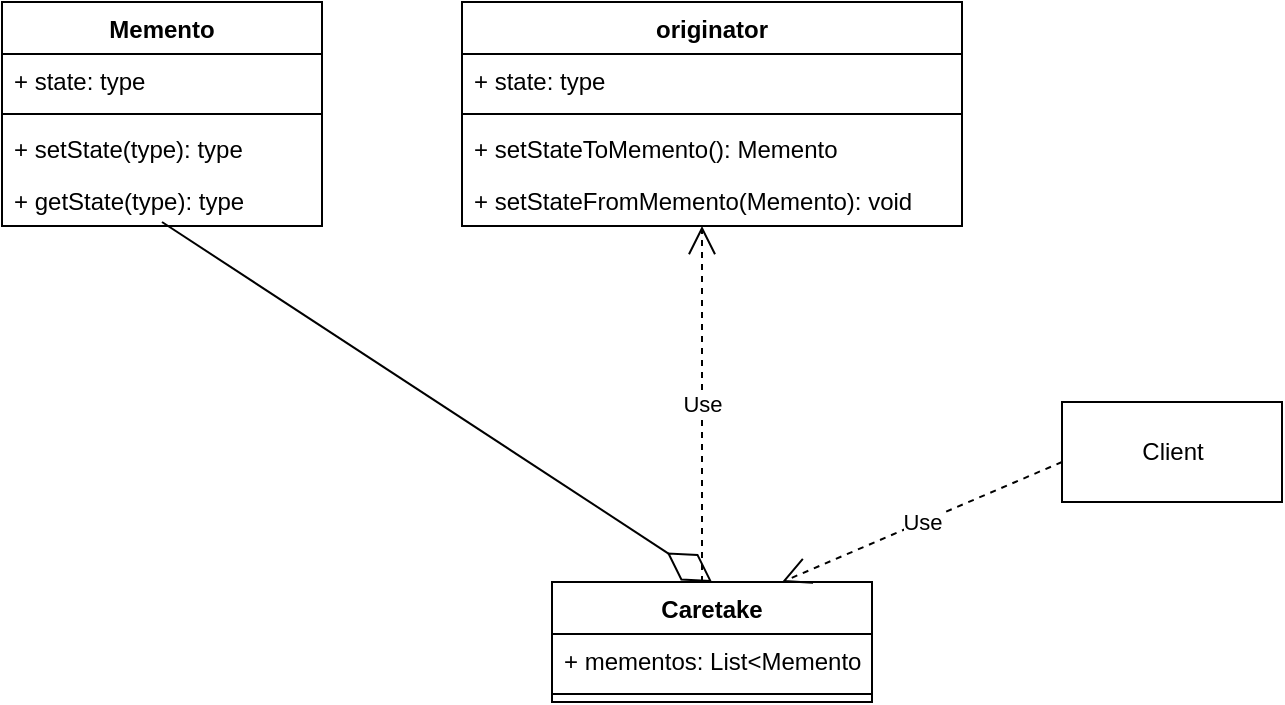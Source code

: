 <mxfile version="15.3.3" type="device"><diagram id="C5RBs43oDa-KdzZeNtuy" name="Page-1"><mxGraphModel dx="1422" dy="762" grid="1" gridSize="10" guides="1" tooltips="1" connect="1" arrows="1" fold="1" page="1" pageScale="1" pageWidth="827" pageHeight="1169" math="0" shadow="0"><root><mxCell id="WIyWlLk6GJQsqaUBKTNV-0"/><mxCell id="WIyWlLk6GJQsqaUBKTNV-1" parent="WIyWlLk6GJQsqaUBKTNV-0"/><mxCell id="VEW64y8Rt3P63UjU0TlR-0" value="Memento" style="swimlane;fontStyle=1;align=center;verticalAlign=top;childLayout=stackLayout;horizontal=1;startSize=26;horizontalStack=0;resizeParent=1;resizeParentMax=0;resizeLast=0;collapsible=1;marginBottom=0;hachureGap=4;pointerEvents=0;" vertex="1" parent="WIyWlLk6GJQsqaUBKTNV-1"><mxGeometry x="130" y="150" width="160" height="112" as="geometry"/></mxCell><mxCell id="VEW64y8Rt3P63UjU0TlR-1" value="+ state: type" style="text;strokeColor=none;fillColor=none;align=left;verticalAlign=top;spacingLeft=4;spacingRight=4;overflow=hidden;rotatable=0;points=[[0,0.5],[1,0.5]];portConstraint=eastwest;" vertex="1" parent="VEW64y8Rt3P63UjU0TlR-0"><mxGeometry y="26" width="160" height="26" as="geometry"/></mxCell><mxCell id="VEW64y8Rt3P63UjU0TlR-2" value="" style="line;strokeWidth=1;fillColor=none;align=left;verticalAlign=middle;spacingTop=-1;spacingLeft=3;spacingRight=3;rotatable=0;labelPosition=right;points=[];portConstraint=eastwest;" vertex="1" parent="VEW64y8Rt3P63UjU0TlR-0"><mxGeometry y="52" width="160" height="8" as="geometry"/></mxCell><mxCell id="VEW64y8Rt3P63UjU0TlR-3" value="+ setState(type): type" style="text;strokeColor=none;fillColor=none;align=left;verticalAlign=top;spacingLeft=4;spacingRight=4;overflow=hidden;rotatable=0;points=[[0,0.5],[1,0.5]];portConstraint=eastwest;" vertex="1" parent="VEW64y8Rt3P63UjU0TlR-0"><mxGeometry y="60" width="160" height="26" as="geometry"/></mxCell><mxCell id="VEW64y8Rt3P63UjU0TlR-4" value="+ getState(type): type" style="text;strokeColor=none;fillColor=none;align=left;verticalAlign=top;spacingLeft=4;spacingRight=4;overflow=hidden;rotatable=0;points=[[0,0.5],[1,0.5]];portConstraint=eastwest;" vertex="1" parent="VEW64y8Rt3P63UjU0TlR-0"><mxGeometry y="86" width="160" height="26" as="geometry"/></mxCell><mxCell id="VEW64y8Rt3P63UjU0TlR-15" value="" style="endArrow=diamondThin;endFill=0;endSize=24;html=1;sourcePerimeterSpacing=8;targetPerimeterSpacing=8;entryX=0.5;entryY=0;entryDx=0;entryDy=0;" edge="1" parent="VEW64y8Rt3P63UjU0TlR-0" target="VEW64y8Rt3P63UjU0TlR-10"><mxGeometry width="160" relative="1" as="geometry"><mxPoint x="80" y="110" as="sourcePoint"/><mxPoint x="240" y="110" as="targetPoint"/></mxGeometry></mxCell><mxCell id="VEW64y8Rt3P63UjU0TlR-5" value="originator" style="swimlane;fontStyle=1;align=center;verticalAlign=top;childLayout=stackLayout;horizontal=1;startSize=26;horizontalStack=0;resizeParent=1;resizeParentMax=0;resizeLast=0;collapsible=1;marginBottom=0;hachureGap=4;pointerEvents=0;" vertex="1" parent="WIyWlLk6GJQsqaUBKTNV-1"><mxGeometry x="360" y="150" width="250" height="112" as="geometry"/></mxCell><mxCell id="VEW64y8Rt3P63UjU0TlR-6" value="+ state: type" style="text;strokeColor=none;fillColor=none;align=left;verticalAlign=top;spacingLeft=4;spacingRight=4;overflow=hidden;rotatable=0;points=[[0,0.5],[1,0.5]];portConstraint=eastwest;" vertex="1" parent="VEW64y8Rt3P63UjU0TlR-5"><mxGeometry y="26" width="250" height="26" as="geometry"/></mxCell><mxCell id="VEW64y8Rt3P63UjU0TlR-7" value="" style="line;strokeWidth=1;fillColor=none;align=left;verticalAlign=middle;spacingTop=-1;spacingLeft=3;spacingRight=3;rotatable=0;labelPosition=right;points=[];portConstraint=eastwest;" vertex="1" parent="VEW64y8Rt3P63UjU0TlR-5"><mxGeometry y="52" width="250" height="8" as="geometry"/></mxCell><mxCell id="VEW64y8Rt3P63UjU0TlR-8" value="+ setStateToMemento(): Memento" style="text;strokeColor=none;fillColor=none;align=left;verticalAlign=top;spacingLeft=4;spacingRight=4;overflow=hidden;rotatable=0;points=[[0,0.5],[1,0.5]];portConstraint=eastwest;" vertex="1" parent="VEW64y8Rt3P63UjU0TlR-5"><mxGeometry y="60" width="250" height="26" as="geometry"/></mxCell><mxCell id="VEW64y8Rt3P63UjU0TlR-9" value="+ setStateFromMemento(Memento): void" style="text;strokeColor=none;fillColor=none;align=left;verticalAlign=top;spacingLeft=4;spacingRight=4;overflow=hidden;rotatable=0;points=[[0,0.5],[1,0.5]];portConstraint=eastwest;" vertex="1" parent="VEW64y8Rt3P63UjU0TlR-5"><mxGeometry y="86" width="250" height="26" as="geometry"/></mxCell><mxCell id="VEW64y8Rt3P63UjU0TlR-10" value="Caretake" style="swimlane;fontStyle=1;align=center;verticalAlign=top;childLayout=stackLayout;horizontal=1;startSize=26;horizontalStack=0;resizeParent=1;resizeParentMax=0;resizeLast=0;collapsible=1;marginBottom=0;hachureGap=4;pointerEvents=0;" vertex="1" parent="WIyWlLk6GJQsqaUBKTNV-1"><mxGeometry x="405" y="440" width="160" height="60" as="geometry"/></mxCell><mxCell id="VEW64y8Rt3P63UjU0TlR-16" value="Use" style="endArrow=open;endSize=12;dashed=1;html=1;sourcePerimeterSpacing=8;targetPerimeterSpacing=8;entryX=0.48;entryY=1;entryDx=0;entryDy=0;entryPerimeter=0;" edge="1" parent="VEW64y8Rt3P63UjU0TlR-10" target="VEW64y8Rt3P63UjU0TlR-9"><mxGeometry width="160" relative="1" as="geometry"><mxPoint x="75" as="sourcePoint"/><mxPoint x="235" as="targetPoint"/></mxGeometry></mxCell><mxCell id="VEW64y8Rt3P63UjU0TlR-11" value="+ mementos: List&lt;Memento&gt;" style="text;strokeColor=none;fillColor=none;align=left;verticalAlign=top;spacingLeft=4;spacingRight=4;overflow=hidden;rotatable=0;points=[[0,0.5],[1,0.5]];portConstraint=eastwest;" vertex="1" parent="VEW64y8Rt3P63UjU0TlR-10"><mxGeometry y="26" width="160" height="26" as="geometry"/></mxCell><mxCell id="VEW64y8Rt3P63UjU0TlR-12" value="" style="line;strokeWidth=1;fillColor=none;align=left;verticalAlign=middle;spacingTop=-1;spacingLeft=3;spacingRight=3;rotatable=0;labelPosition=right;points=[];portConstraint=eastwest;" vertex="1" parent="VEW64y8Rt3P63UjU0TlR-10"><mxGeometry y="52" width="160" height="8" as="geometry"/></mxCell><mxCell id="VEW64y8Rt3P63UjU0TlR-17" value="Client" style="html=1;hachureGap=4;pointerEvents=0;" vertex="1" parent="WIyWlLk6GJQsqaUBKTNV-1"><mxGeometry x="660" y="350" width="110" height="50" as="geometry"/></mxCell><mxCell id="VEW64y8Rt3P63UjU0TlR-18" value="Use" style="endArrow=open;endSize=12;dashed=1;html=1;sourcePerimeterSpacing=8;targetPerimeterSpacing=8;" edge="1" parent="WIyWlLk6GJQsqaUBKTNV-1"><mxGeometry width="160" relative="1" as="geometry"><mxPoint x="660" y="380" as="sourcePoint"/><mxPoint x="520" y="440" as="targetPoint"/></mxGeometry></mxCell></root></mxGraphModel></diagram></mxfile>
